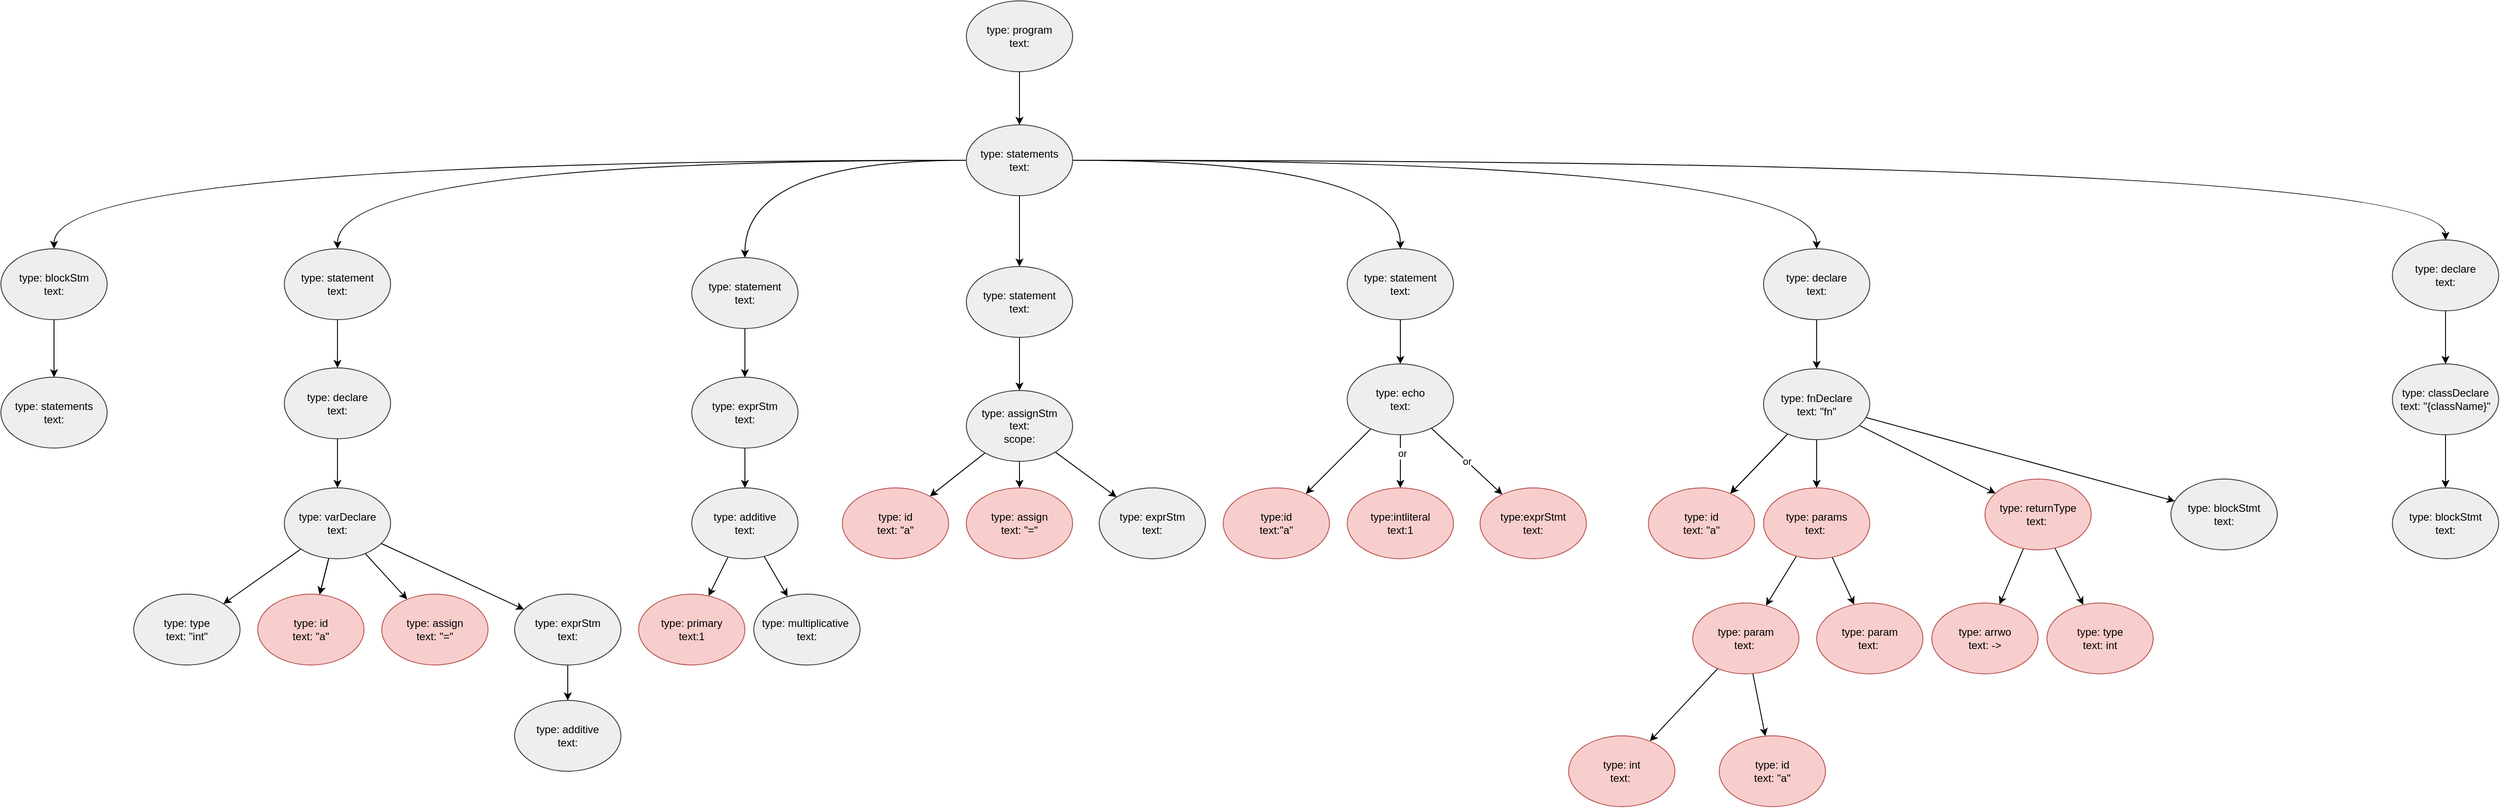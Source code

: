<mxfile>
    <diagram id="mhCBieXG9H0Hiuy5WFCn" name="ast">
        <mxGraphModel dx="2638" dy="882" grid="1" gridSize="10" guides="1" tooltips="1" connect="1" arrows="1" fold="1" page="0" pageScale="1" pageWidth="827" pageHeight="1169" math="0" shadow="0">
            <root>
                <mxCell id="0"/>
                <mxCell id="1" parent="0"/>
                <mxCell id="2" value="" style="rounded=0;orthogonalLoop=1;jettySize=auto;html=1;" parent="1" source="3" target="12" edge="1">
                    <mxGeometry relative="1" as="geometry"/>
                </mxCell>
                <mxCell id="3" value="type: program&lt;br&gt;text:" style="ellipse;whiteSpace=wrap;html=1;fillColor=#eeeeee;strokeColor=#36393d;" parent="1" vertex="1">
                    <mxGeometry x="450" y="100" width="120" height="80" as="geometry"/>
                </mxCell>
                <mxCell id="4" value="" style="edgeStyle=none;rounded=0;orthogonalLoop=1;jettySize=auto;html=1;" parent="1" source="5" target="6" edge="1">
                    <mxGeometry relative="1" as="geometry"/>
                </mxCell>
                <mxCell id="5" value="type: blockStm&lt;br&gt;text:" style="ellipse;whiteSpace=wrap;html=1;fillColor=#eeeeee;strokeColor=#36393d;" parent="1" vertex="1">
                    <mxGeometry x="-640" y="380" width="120" height="80" as="geometry"/>
                </mxCell>
                <mxCell id="6" value="type: statements&lt;br&gt;text:" style="ellipse;whiteSpace=wrap;html=1;fillColor=#eeeeee;strokeColor=#36393d;" parent="1" vertex="1">
                    <mxGeometry x="-640" y="525" width="120" height="80" as="geometry"/>
                </mxCell>
                <mxCell id="7" style="edgeStyle=orthogonalEdgeStyle;rounded=0;orthogonalLoop=1;jettySize=auto;html=1;curved=1;" parent="1" source="12" target="5" edge="1">
                    <mxGeometry relative="1" as="geometry"/>
                </mxCell>
                <mxCell id="8" style="edgeStyle=orthogonalEdgeStyle;rounded=0;orthogonalLoop=1;jettySize=auto;html=1;curved=1;" parent="1" source="12" target="14" edge="1">
                    <mxGeometry relative="1" as="geometry"/>
                </mxCell>
                <mxCell id="9" style="edgeStyle=orthogonalEdgeStyle;rounded=0;orthogonalLoop=1;jettySize=auto;html=1;curved=1;" parent="1" source="12" target="18" edge="1">
                    <mxGeometry relative="1" as="geometry"/>
                </mxCell>
                <mxCell id="10" style="edgeStyle=orthogonalEdgeStyle;rounded=0;orthogonalLoop=1;jettySize=auto;html=1;curved=1;" parent="1" source="12" target="22" edge="1">
                    <mxGeometry relative="1" as="geometry"/>
                </mxCell>
                <mxCell id="11" style="rounded=0;orthogonalLoop=1;jettySize=auto;html=1;edgeStyle=orthogonalEdgeStyle;curved=1;" parent="1" source="12" target="46" edge="1">
                    <mxGeometry relative="1" as="geometry">
                        <mxPoint x="1916" y="340" as="targetPoint"/>
                    </mxGeometry>
                </mxCell>
                <mxCell id="82" style="edgeStyle=orthogonalEdgeStyle;rounded=0;orthogonalLoop=1;jettySize=auto;html=1;elbow=vertical;curved=1;" parent="1" source="12" target="58" edge="1">
                    <mxGeometry relative="1" as="geometry">
                        <mxPoint x="1250" y="290" as="targetPoint"/>
                    </mxGeometry>
                </mxCell>
                <mxCell id="99" style="edgeStyle=orthogonalEdgeStyle;rounded=0;orthogonalLoop=1;jettySize=auto;html=1;curved=1;" edge="1" parent="1" source="12" target="91">
                    <mxGeometry relative="1" as="geometry"/>
                </mxCell>
                <mxCell id="12" value="type: statements&lt;br&gt;text:" style="ellipse;whiteSpace=wrap;html=1;fillColor=#eeeeee;strokeColor=#36393d;" parent="1" vertex="1">
                    <mxGeometry x="450" y="240" width="120" height="80" as="geometry"/>
                </mxCell>
                <mxCell id="13" value="" style="edgeStyle=none;rounded=0;orthogonalLoop=1;jettySize=auto;html=1;" parent="1" source="14" target="16" edge="1">
                    <mxGeometry relative="1" as="geometry"/>
                </mxCell>
                <mxCell id="14" value="type: statement&lt;br&gt;text:" style="ellipse;whiteSpace=wrap;html=1;fillColor=#eeeeee;strokeColor=#36393d;" parent="1" vertex="1">
                    <mxGeometry x="-320" y="380" width="120" height="80" as="geometry"/>
                </mxCell>
                <mxCell id="15" style="edgeStyle=none;rounded=0;orthogonalLoop=1;jettySize=auto;html=1;" parent="1" source="16" target="32" edge="1">
                    <mxGeometry relative="1" as="geometry"/>
                </mxCell>
                <mxCell id="16" value="type: declare&lt;br&gt;text:" style="ellipse;whiteSpace=wrap;html=1;fillColor=#eeeeee;strokeColor=#36393d;" parent="1" vertex="1">
                    <mxGeometry x="-320" y="514.5" width="120" height="80" as="geometry"/>
                </mxCell>
                <mxCell id="17" value="" style="edgeStyle=none;rounded=0;orthogonalLoop=1;jettySize=auto;html=1;" parent="1" source="18" target="20" edge="1">
                    <mxGeometry relative="1" as="geometry"/>
                </mxCell>
                <mxCell id="18" value="type: statement&lt;br&gt;text:" style="ellipse;whiteSpace=wrap;html=1;fillColor=#eeeeee;strokeColor=#36393d;" parent="1" vertex="1">
                    <mxGeometry x="140" y="390" width="120" height="80" as="geometry"/>
                </mxCell>
                <mxCell id="19" value="" style="edgeStyle=none;rounded=0;orthogonalLoop=1;jettySize=auto;html=1;" parent="1" source="20" target="40" edge="1">
                    <mxGeometry relative="1" as="geometry"/>
                </mxCell>
                <mxCell id="20" value="type: exprStm&lt;br&gt;text:" style="ellipse;whiteSpace=wrap;html=1;fillColor=#eeeeee;strokeColor=#36393d;" parent="1" vertex="1">
                    <mxGeometry x="140" y="525" width="120" height="80" as="geometry"/>
                </mxCell>
                <mxCell id="21" value="" style="edgeStyle=none;rounded=0;orthogonalLoop=1;jettySize=auto;html=1;" parent="1" source="22" target="26" edge="1">
                    <mxGeometry relative="1" as="geometry"/>
                </mxCell>
                <mxCell id="22" value="type: statement&lt;br&gt;text:" style="ellipse;whiteSpace=wrap;html=1;fillColor=#eeeeee;strokeColor=#36393d;" parent="1" vertex="1">
                    <mxGeometry x="450" y="400" width="120" height="80" as="geometry"/>
                </mxCell>
                <mxCell id="23" style="edgeStyle=none;rounded=0;orthogonalLoop=1;jettySize=auto;html=1;" parent="1" source="26" target="42" edge="1">
                    <mxGeometry relative="1" as="geometry"/>
                </mxCell>
                <mxCell id="24" style="edgeStyle=none;rounded=0;orthogonalLoop=1;jettySize=auto;html=1;" parent="1" source="26" target="43" edge="1">
                    <mxGeometry relative="1" as="geometry"/>
                </mxCell>
                <mxCell id="25" style="edgeStyle=none;rounded=0;orthogonalLoop=1;jettySize=auto;html=1;" parent="1" source="26" target="44" edge="1">
                    <mxGeometry relative="1" as="geometry"/>
                </mxCell>
                <mxCell id="26" value="type: assignStm&lt;br&gt;text:&lt;br&gt;scope:" style="ellipse;whiteSpace=wrap;html=1;fillColor=#eeeeee;strokeColor=#36393d;" parent="1" vertex="1">
                    <mxGeometry x="450" y="540" width="120" height="80" as="geometry"/>
                </mxCell>
                <mxCell id="27" style="edgeStyle=none;rounded=0;orthogonalLoop=1;jettySize=auto;html=1;" parent="1" source="32" target="33" edge="1">
                    <mxGeometry relative="1" as="geometry"/>
                </mxCell>
                <mxCell id="28" style="edgeStyle=none;rounded=0;orthogonalLoop=1;jettySize=auto;html=1;" parent="1" source="32" target="34" edge="1">
                    <mxGeometry relative="1" as="geometry"/>
                </mxCell>
                <mxCell id="29" value="" style="edgeStyle=none;rounded=0;orthogonalLoop=1;jettySize=auto;html=1;" parent="1" source="32" target="34" edge="1">
                    <mxGeometry relative="1" as="geometry"/>
                </mxCell>
                <mxCell id="30" style="edgeStyle=none;rounded=0;orthogonalLoop=1;jettySize=auto;html=1;" parent="1" source="32" target="35" edge="1">
                    <mxGeometry relative="1" as="geometry"/>
                </mxCell>
                <mxCell id="31" style="edgeStyle=none;rounded=0;orthogonalLoop=1;jettySize=auto;html=1;" parent="1" source="32" target="37" edge="1">
                    <mxGeometry relative="1" as="geometry"/>
                </mxCell>
                <mxCell id="32" value="type: varDeclare&lt;br&gt;text:" style="ellipse;whiteSpace=wrap;html=1;fillColor=#eeeeee;strokeColor=#36393d;" parent="1" vertex="1">
                    <mxGeometry x="-320" y="650" width="120" height="80" as="geometry"/>
                </mxCell>
                <mxCell id="33" value="type: type&lt;br&gt;text: &quot;int&quot;" style="ellipse;whiteSpace=wrap;html=1;fillColor=#eeeeee;strokeColor=#36393d;" parent="1" vertex="1">
                    <mxGeometry x="-490" y="770" width="120" height="80" as="geometry"/>
                </mxCell>
                <mxCell id="34" value="type: id&lt;br&gt;text: &quot;a&quot;" style="ellipse;whiteSpace=wrap;html=1;fillColor=#f8cecc;strokeColor=#b85450;" parent="1" vertex="1">
                    <mxGeometry x="-350" y="770" width="120" height="80" as="geometry"/>
                </mxCell>
                <mxCell id="35" value="type: assign&lt;br&gt;text: &quot;=&quot;" style="ellipse;whiteSpace=wrap;html=1;fillColor=#f8cecc;strokeColor=#b85450;" parent="1" vertex="1">
                    <mxGeometry x="-210" y="770" width="120" height="80" as="geometry"/>
                </mxCell>
                <mxCell id="36" style="edgeStyle=none;rounded=0;orthogonalLoop=1;jettySize=auto;html=1;" parent="1" source="37" target="41" edge="1">
                    <mxGeometry relative="1" as="geometry"/>
                </mxCell>
                <mxCell id="37" value="type: exprStm&lt;br&gt;text:" style="ellipse;whiteSpace=wrap;html=1;fillColor=#eeeeee;strokeColor=#36393d;" parent="1" vertex="1">
                    <mxGeometry x="-60" y="770" width="120" height="80" as="geometry"/>
                </mxCell>
                <mxCell id="38" style="rounded=0;orthogonalLoop=1;jettySize=auto;html=1;" parent="1" source="40" target="53" edge="1">
                    <mxGeometry relative="1" as="geometry"/>
                </mxCell>
                <mxCell id="39" style="edgeStyle=none;rounded=0;orthogonalLoop=1;jettySize=auto;html=1;" parent="1" source="40" target="54" edge="1">
                    <mxGeometry relative="1" as="geometry"/>
                </mxCell>
                <mxCell id="40" value="type: additive&lt;br&gt;text:" style="ellipse;whiteSpace=wrap;html=1;fillColor=#eeeeee;strokeColor=#36393d;" parent="1" vertex="1">
                    <mxGeometry x="140" y="650" width="120" height="80" as="geometry"/>
                </mxCell>
                <mxCell id="41" value="type: additive&lt;br&gt;text:" style="ellipse;whiteSpace=wrap;html=1;fillColor=#eeeeee;strokeColor=#36393d;" parent="1" vertex="1">
                    <mxGeometry x="-60" y="890" width="120" height="80" as="geometry"/>
                </mxCell>
                <mxCell id="42" value="type: id&lt;br&gt;text: &quot;a&quot;" style="ellipse;whiteSpace=wrap;html=1;fillColor=#f8cecc;strokeColor=#b85450;" parent="1" vertex="1">
                    <mxGeometry x="310" y="650" width="120" height="80" as="geometry"/>
                </mxCell>
                <mxCell id="43" value="type: assign&lt;br&gt;text: &quot;=&quot;" style="ellipse;whiteSpace=wrap;html=1;fillColor=#f8cecc;strokeColor=#b85450;" parent="1" vertex="1">
                    <mxGeometry x="450" y="650" width="120" height="80" as="geometry"/>
                </mxCell>
                <mxCell id="44" value="type: exprStm&lt;br&gt;text:" style="ellipse;whiteSpace=wrap;html=1;fillColor=#eeeeee;strokeColor=#36393d;" parent="1" vertex="1">
                    <mxGeometry x="600" y="650" width="120" height="80" as="geometry"/>
                </mxCell>
                <mxCell id="45" style="edgeStyle=none;rounded=0;orthogonalLoop=1;jettySize=auto;html=1;" parent="1" source="46" target="51" edge="1">
                    <mxGeometry relative="1" as="geometry"/>
                </mxCell>
                <mxCell id="46" value="type: statement&lt;br&gt;text:" style="ellipse;whiteSpace=wrap;html=1;fillColor=#eeeeee;strokeColor=#36393d;" parent="1" vertex="1">
                    <mxGeometry x="880" y="380" width="120" height="80" as="geometry"/>
                </mxCell>
                <mxCell id="47" value="" style="edgeStyle=none;rounded=0;orthogonalLoop=1;jettySize=auto;html=1;" parent="1" source="51" target="52" edge="1">
                    <mxGeometry relative="1" as="geometry"/>
                </mxCell>
                <mxCell id="48" style="rounded=0;orthogonalLoop=1;jettySize=auto;html=1;" parent="1" source="51" target="55" edge="1">
                    <mxGeometry relative="1" as="geometry"/>
                </mxCell>
                <mxCell id="49" value="or" style="edgeLabel;html=1;align=center;verticalAlign=middle;resizable=0;points=[];" parent="48" vertex="1" connectable="0">
                    <mxGeometry x="-0.319" y="2" relative="1" as="geometry">
                        <mxPoint as="offset"/>
                    </mxGeometry>
                </mxCell>
                <mxCell id="50" value="or" style="edgeStyle=none;rounded=0;orthogonalLoop=1;jettySize=auto;html=1;" parent="1" source="51" target="56" edge="1">
                    <mxGeometry relative="1" as="geometry"/>
                </mxCell>
                <mxCell id="51" value="type: echo&lt;br&gt;text:" style="ellipse;whiteSpace=wrap;html=1;fillColor=#eeeeee;strokeColor=#36393d;" parent="1" vertex="1">
                    <mxGeometry x="880" y="510" width="120" height="80" as="geometry"/>
                </mxCell>
                <mxCell id="52" value="type:id&lt;br&gt;text:&quot;a&quot;" style="ellipse;whiteSpace=wrap;html=1;fillColor=#f8cecc;strokeColor=#b85450;" parent="1" vertex="1">
                    <mxGeometry x="740" y="650" width="120" height="80" as="geometry"/>
                </mxCell>
                <mxCell id="53" value="type: primary&lt;br&gt;text:1" style="ellipse;whiteSpace=wrap;html=1;fillColor=#f8cecc;strokeColor=#b85450;" parent="1" vertex="1">
                    <mxGeometry x="80" y="770" width="120" height="80" as="geometry"/>
                </mxCell>
                <mxCell id="54" value="type: multiplicative&amp;nbsp;&lt;br&gt;text:" style="ellipse;whiteSpace=wrap;html=1;fillColor=#eeeeee;strokeColor=#36393d;" parent="1" vertex="1">
                    <mxGeometry x="210" y="770" width="120" height="80" as="geometry"/>
                </mxCell>
                <mxCell id="55" value="type:intliteral&lt;br&gt;text:1" style="ellipse;whiteSpace=wrap;html=1;fillColor=#f8cecc;strokeColor=#b85450;" parent="1" vertex="1">
                    <mxGeometry x="880" y="650" width="120" height="80" as="geometry"/>
                </mxCell>
                <mxCell id="56" value="type:exprStmt&lt;br&gt;text:" style="ellipse;whiteSpace=wrap;html=1;fillColor=#f8cecc;strokeColor=#b85450;" parent="1" vertex="1">
                    <mxGeometry x="1030" y="650" width="120" height="80" as="geometry"/>
                </mxCell>
                <mxCell id="57" style="edgeStyle=none;rounded=0;orthogonalLoop=1;jettySize=auto;html=1;" parent="1" source="58" target="64" edge="1">
                    <mxGeometry relative="1" as="geometry"/>
                </mxCell>
                <mxCell id="58" value="type: declare&lt;br&gt;text:" style="ellipse;whiteSpace=wrap;html=1;fillColor=#eeeeee;strokeColor=#36393d;" parent="1" vertex="1">
                    <mxGeometry x="1350" y="380" width="120" height="80" as="geometry"/>
                </mxCell>
                <mxCell id="60" style="edgeStyle=none;rounded=0;orthogonalLoop=1;jettySize=auto;html=1;" parent="1" source="64" target="66" edge="1">
                    <mxGeometry relative="1" as="geometry"/>
                </mxCell>
                <mxCell id="61" value="" style="edgeStyle=none;rounded=0;orthogonalLoop=1;jettySize=auto;html=1;" parent="1" source="64" target="66" edge="1">
                    <mxGeometry relative="1" as="geometry"/>
                </mxCell>
                <mxCell id="62" style="edgeStyle=none;rounded=0;orthogonalLoop=1;jettySize=auto;html=1;" parent="1" source="64" target="67" edge="1">
                    <mxGeometry relative="1" as="geometry"/>
                </mxCell>
                <mxCell id="63" style="edgeStyle=none;rounded=0;orthogonalLoop=1;jettySize=auto;html=1;" parent="1" source="64" target="69" edge="1">
                    <mxGeometry relative="1" as="geometry"/>
                </mxCell>
                <mxCell id="73" style="edgeStyle=orthogonalEdgeStyle;rounded=0;orthogonalLoop=1;jettySize=auto;html=1;" parent="1" source="64" target="72" edge="1">
                    <mxGeometry relative="1" as="geometry"/>
                </mxCell>
                <mxCell id="64" value="type: fnDeclare&lt;br&gt;text: &quot;fn&quot;" style="ellipse;whiteSpace=wrap;html=1;fillColor=#eeeeee;strokeColor=#36393d;" parent="1" vertex="1">
                    <mxGeometry x="1350" y="515.5" width="120" height="80" as="geometry"/>
                </mxCell>
                <mxCell id="66" value="type: id&lt;br&gt;text: &quot;a&quot;" style="ellipse;whiteSpace=wrap;html=1;fillColor=#f8cecc;strokeColor=#b85450;" parent="1" vertex="1">
                    <mxGeometry x="1220" y="650" width="120" height="80" as="geometry"/>
                </mxCell>
                <mxCell id="88" style="edgeStyle=none;rounded=0;orthogonalLoop=1;jettySize=auto;html=1;" parent="1" source="67" target="87" edge="1">
                    <mxGeometry relative="1" as="geometry"/>
                </mxCell>
                <mxCell id="90" style="edgeStyle=none;rounded=0;orthogonalLoop=1;jettySize=auto;html=1;" parent="1" source="67" target="89" edge="1">
                    <mxGeometry relative="1" as="geometry"/>
                </mxCell>
                <mxCell id="67" value="type: returnType&lt;br&gt;text:&amp;nbsp;" style="ellipse;whiteSpace=wrap;html=1;fillColor=#f8cecc;strokeColor=#b85450;" parent="1" vertex="1">
                    <mxGeometry x="1600" y="640" width="120" height="80" as="geometry"/>
                </mxCell>
                <mxCell id="69" value="type: blockStmt&lt;br&gt;text:" style="ellipse;whiteSpace=wrap;html=1;fillColor=#eeeeee;strokeColor=#36393d;" parent="1" vertex="1">
                    <mxGeometry x="1810" y="640" width="120" height="80" as="geometry"/>
                </mxCell>
                <mxCell id="75" style="rounded=0;orthogonalLoop=1;jettySize=auto;html=1;" parent="1" source="72" target="74" edge="1">
                    <mxGeometry relative="1" as="geometry"/>
                </mxCell>
                <mxCell id="77" style="edgeStyle=none;rounded=0;orthogonalLoop=1;jettySize=auto;html=1;" parent="1" source="72" target="76" edge="1">
                    <mxGeometry relative="1" as="geometry"/>
                </mxCell>
                <mxCell id="72" value="type: params&lt;br&gt;text:&amp;nbsp;" style="ellipse;whiteSpace=wrap;html=1;fillColor=#f8cecc;strokeColor=#b85450;" parent="1" vertex="1">
                    <mxGeometry x="1350" y="650" width="120" height="80" as="geometry"/>
                </mxCell>
                <mxCell id="79" style="edgeStyle=none;rounded=0;orthogonalLoop=1;jettySize=auto;html=1;" parent="1" source="74" target="78" edge="1">
                    <mxGeometry relative="1" as="geometry"/>
                </mxCell>
                <mxCell id="81" style="edgeStyle=none;rounded=0;orthogonalLoop=1;jettySize=auto;html=1;" parent="1" source="74" target="80" edge="1">
                    <mxGeometry relative="1" as="geometry"/>
                </mxCell>
                <mxCell id="74" value="type: param&lt;br&gt;text:&amp;nbsp;" style="ellipse;whiteSpace=wrap;html=1;fillColor=#f8cecc;strokeColor=#b85450;" parent="1" vertex="1">
                    <mxGeometry x="1270" y="780" width="120" height="80" as="geometry"/>
                </mxCell>
                <mxCell id="76" value="type: param&lt;br&gt;text:&amp;nbsp;" style="ellipse;whiteSpace=wrap;html=1;fillColor=#f8cecc;strokeColor=#b85450;" parent="1" vertex="1">
                    <mxGeometry x="1410" y="780" width="120" height="80" as="geometry"/>
                </mxCell>
                <mxCell id="78" value="type: int&lt;br&gt;text:&amp;nbsp;" style="ellipse;whiteSpace=wrap;html=1;fillColor=#f8cecc;strokeColor=#b85450;" parent="1" vertex="1">
                    <mxGeometry x="1130" y="930" width="120" height="80" as="geometry"/>
                </mxCell>
                <mxCell id="80" value="type: id&lt;br&gt;text: &quot;a&quot;" style="ellipse;whiteSpace=wrap;html=1;fillColor=#f8cecc;strokeColor=#b85450;" parent="1" vertex="1">
                    <mxGeometry x="1300" y="930" width="120" height="80" as="geometry"/>
                </mxCell>
                <mxCell id="87" value="type: arrwo&lt;br&gt;text: -&amp;gt;" style="ellipse;whiteSpace=wrap;html=1;fillColor=#f8cecc;strokeColor=#b85450;" parent="1" vertex="1">
                    <mxGeometry x="1540" y="780" width="120" height="80" as="geometry"/>
                </mxCell>
                <mxCell id="89" value="type: type&lt;br&gt;text: int" style="ellipse;whiteSpace=wrap;html=1;fillColor=#f8cecc;strokeColor=#b85450;" parent="1" vertex="1">
                    <mxGeometry x="1670" y="780" width="120" height="80" as="geometry"/>
                </mxCell>
                <mxCell id="93" style="rounded=0;orthogonalLoop=1;jettySize=auto;html=1;strokeWidth=1;" parent="1" source="91" target="92" edge="1">
                    <mxGeometry relative="1" as="geometry"/>
                </mxCell>
                <mxCell id="91" value="type: declare&lt;br&gt;text:" style="ellipse;whiteSpace=wrap;html=1;fillColor=#eeeeee;strokeColor=#36393d;" parent="1" vertex="1">
                    <mxGeometry x="2060" y="370" width="120" height="80" as="geometry"/>
                </mxCell>
                <mxCell id="98" style="edgeStyle=none;rounded=0;orthogonalLoop=1;jettySize=auto;html=1;strokeWidth=1;" parent="1" source="92" target="96" edge="1">
                    <mxGeometry relative="1" as="geometry"/>
                </mxCell>
                <mxCell id="92" value="type: classDeclare&lt;br&gt;text: &quot;{className}&quot;" style="ellipse;whiteSpace=wrap;html=1;fillColor=#eeeeee;strokeColor=#36393d;" parent="1" vertex="1">
                    <mxGeometry x="2060" y="510" width="120" height="80" as="geometry"/>
                </mxCell>
                <mxCell id="96" value="type: blockStmt&lt;br&gt;text:" style="ellipse;whiteSpace=wrap;html=1;fillColor=#eeeeee;strokeColor=#36393d;" parent="1" vertex="1">
                    <mxGeometry x="2060" y="650" width="120" height="80" as="geometry"/>
                </mxCell>
            </root>
        </mxGraphModel>
    </diagram>
</mxfile>